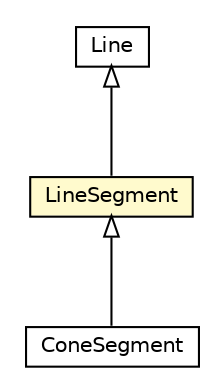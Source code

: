 #!/usr/local/bin/dot
#
# Class diagram 
# Generated by UMLGraph version R5_6-24-gf6e263 (http://www.umlgraph.org/)
#

digraph G {
	edge [fontname="Helvetica",fontsize=10,labelfontname="Helvetica",labelfontsize=10];
	node [fontname="Helvetica",fontsize=10,shape=plaintext];
	nodesep=0.25;
	ranksep=0.5;
	// org.universAAL.ontology.shape.ConeSegment
	c227803 [label=<<table title="org.universAAL.ontology.shape.ConeSegment" border="0" cellborder="1" cellspacing="0" cellpadding="2" port="p" href="./ConeSegment.html">
		<tr><td><table border="0" cellspacing="0" cellpadding="1">
<tr><td align="center" balign="center"> ConeSegment </td></tr>
		</table></td></tr>
		</table>>, URL="./ConeSegment.html", fontname="Helvetica", fontcolor="black", fontsize=10.0];
	// org.universAAL.ontology.shape.Line
	c227812 [label=<<table title="org.universAAL.ontology.shape.Line" border="0" cellborder="1" cellspacing="0" cellpadding="2" port="p" href="./Line.html">
		<tr><td><table border="0" cellspacing="0" cellpadding="1">
<tr><td align="center" balign="center"> Line </td></tr>
		</table></td></tr>
		</table>>, URL="./Line.html", fontname="Helvetica", fontcolor="black", fontsize=10.0];
	// org.universAAL.ontology.shape.LineSegment
	c227813 [label=<<table title="org.universAAL.ontology.shape.LineSegment" border="0" cellborder="1" cellspacing="0" cellpadding="2" port="p" bgcolor="lemonChiffon" href="./LineSegment.html">
		<tr><td><table border="0" cellspacing="0" cellpadding="1">
<tr><td align="center" balign="center"> LineSegment </td></tr>
		</table></td></tr>
		</table>>, URL="./LineSegment.html", fontname="Helvetica", fontcolor="black", fontsize=10.0];
	//org.universAAL.ontology.shape.ConeSegment extends org.universAAL.ontology.shape.LineSegment
	c227813:p -> c227803:p [dir=back,arrowtail=empty];
	//org.universAAL.ontology.shape.LineSegment extends org.universAAL.ontology.shape.Line
	c227812:p -> c227813:p [dir=back,arrowtail=empty];
}

